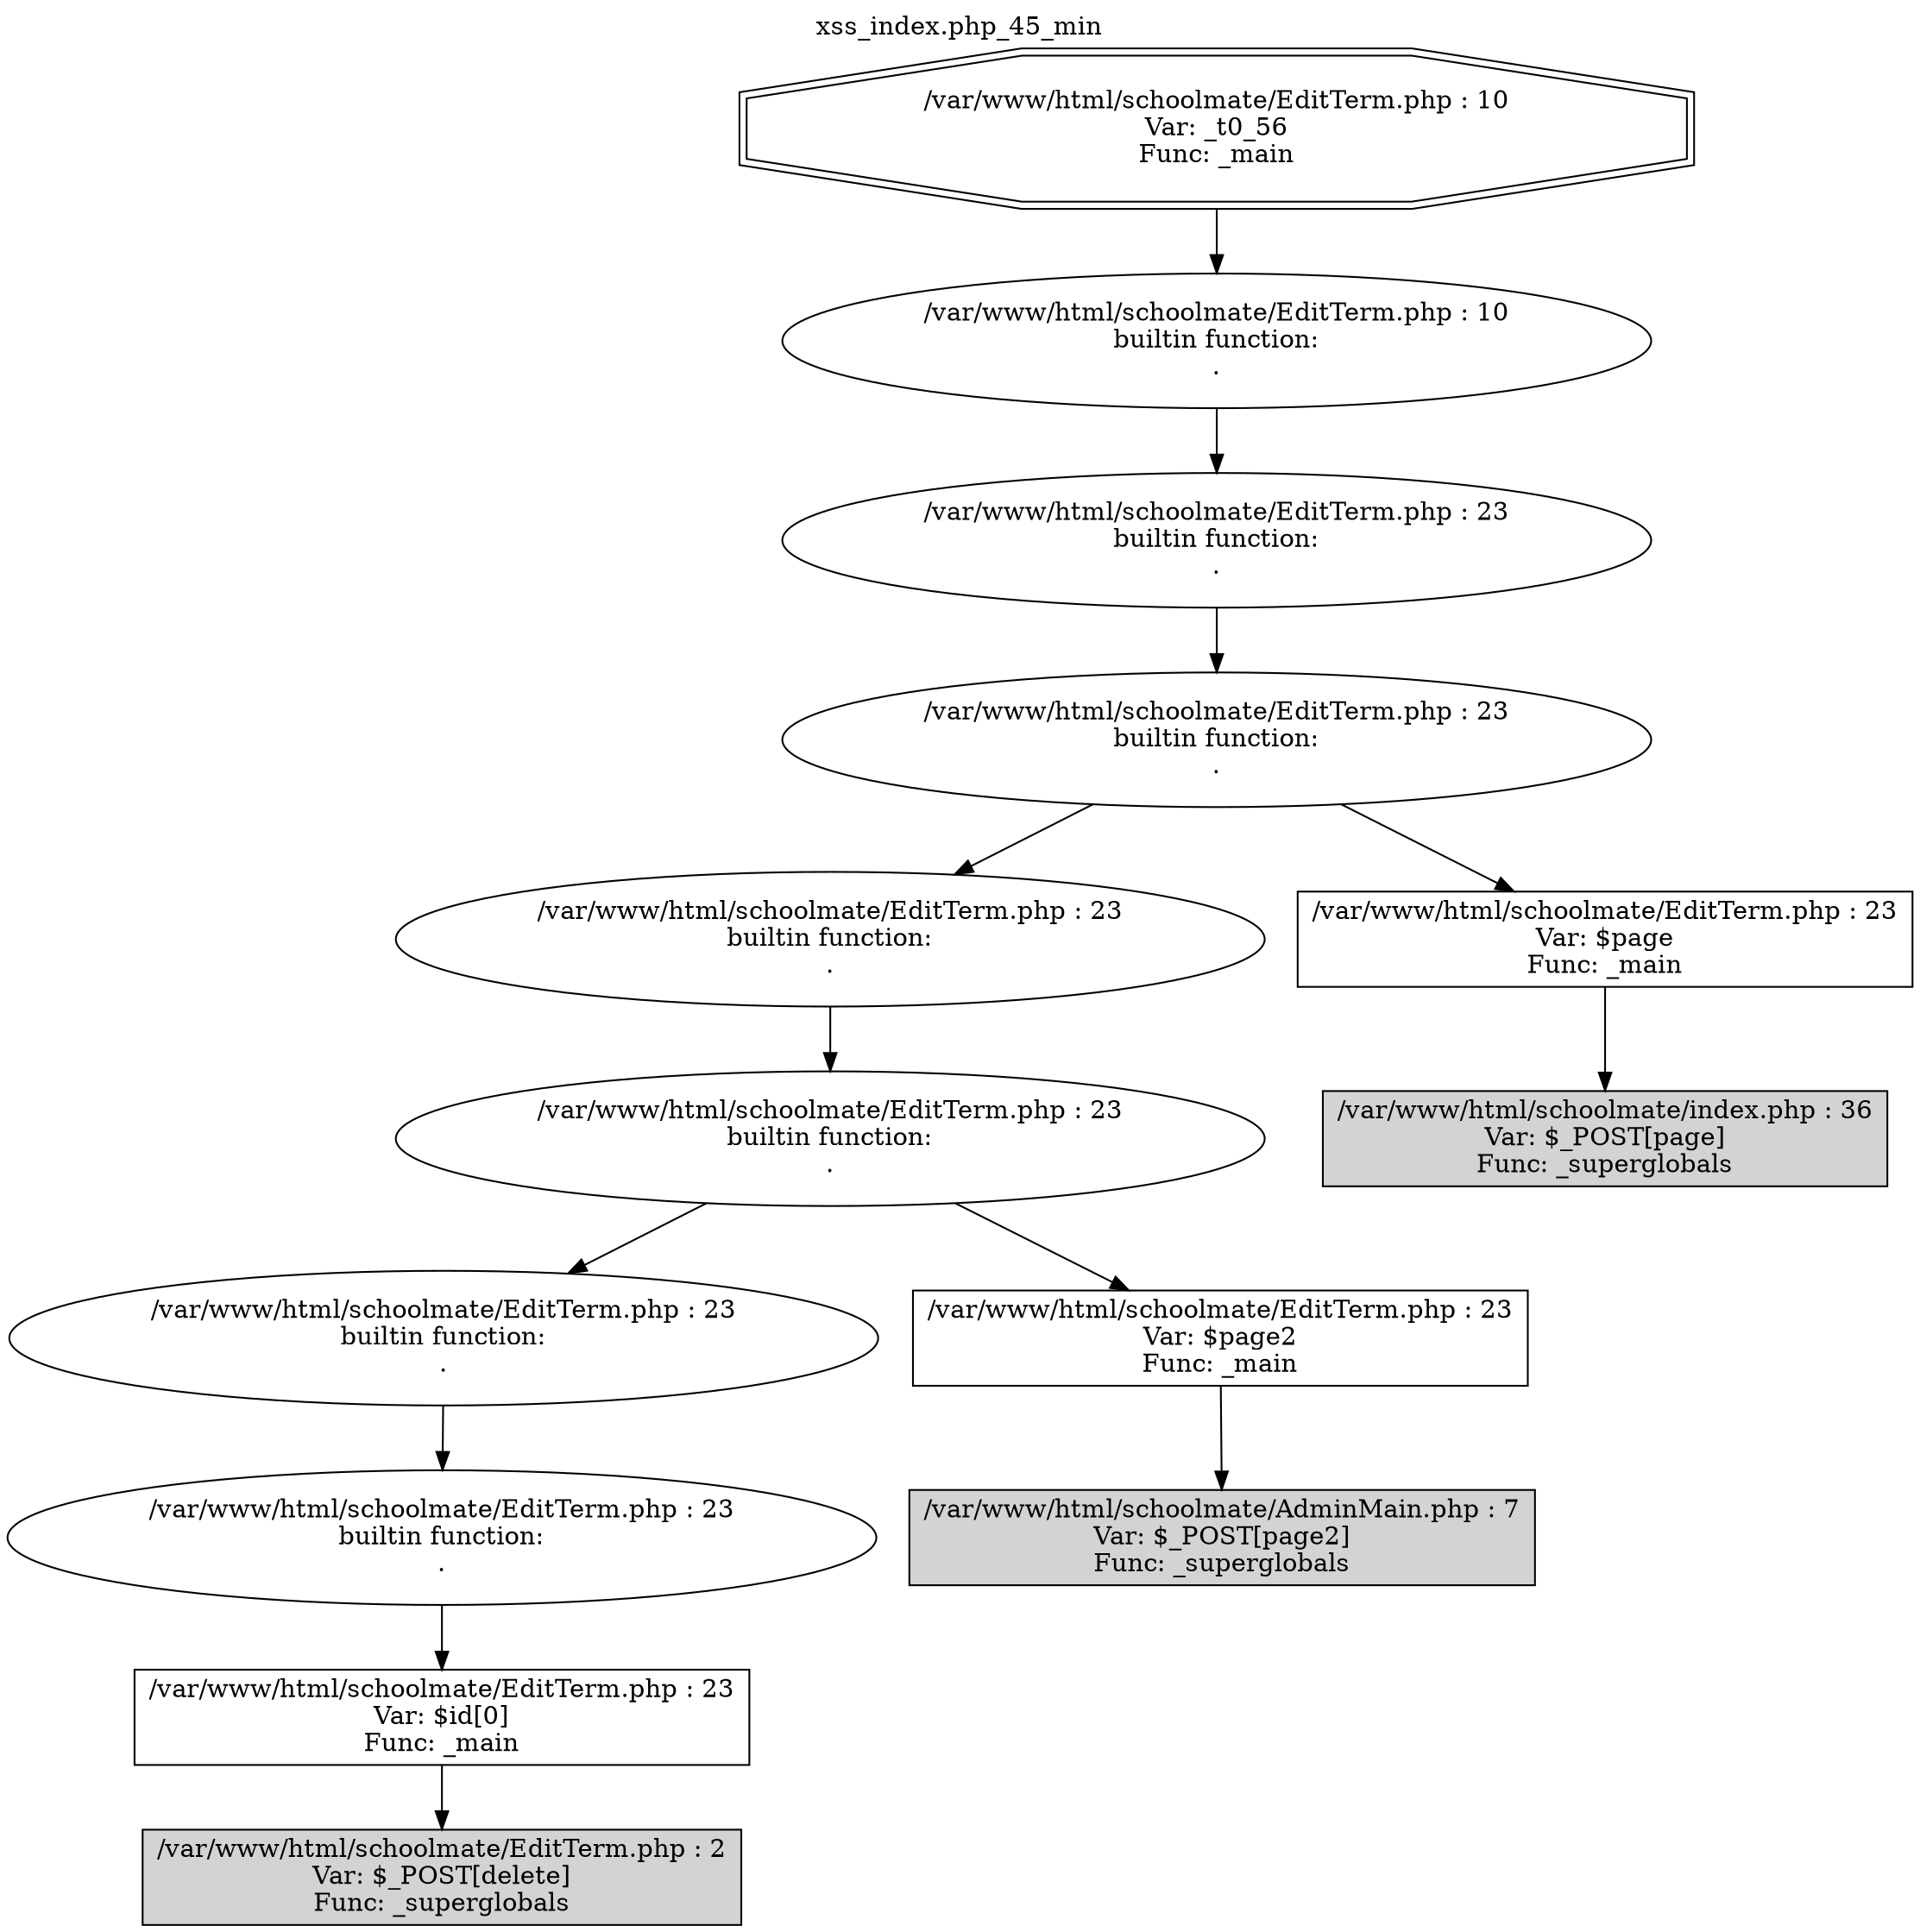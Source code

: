 digraph cfg {
  label="xss_index.php_45_min";
  labelloc=t;
  n1 [shape=doubleoctagon, label="/var/www/html/schoolmate/EditTerm.php : 10\nVar: _t0_56\nFunc: _main\n"];
  n2 [shape=ellipse, label="/var/www/html/schoolmate/EditTerm.php : 10\nbuiltin function:\n.\n"];
  n3 [shape=ellipse, label="/var/www/html/schoolmate/EditTerm.php : 23\nbuiltin function:\n.\n"];
  n4 [shape=ellipse, label="/var/www/html/schoolmate/EditTerm.php : 23\nbuiltin function:\n.\n"];
  n5 [shape=ellipse, label="/var/www/html/schoolmate/EditTerm.php : 23\nbuiltin function:\n.\n"];
  n6 [shape=ellipse, label="/var/www/html/schoolmate/EditTerm.php : 23\nbuiltin function:\n.\n"];
  n7 [shape=ellipse, label="/var/www/html/schoolmate/EditTerm.php : 23\nbuiltin function:\n.\n"];
  n8 [shape=ellipse, label="/var/www/html/schoolmate/EditTerm.php : 23\nbuiltin function:\n.\n"];
  n9 [shape=box, label="/var/www/html/schoolmate/EditTerm.php : 23\nVar: $id[0]\nFunc: _main\n"];
  n10 [shape=box, label="/var/www/html/schoolmate/EditTerm.php : 2\nVar: $_POST[delete]\nFunc: _superglobals\n",style=filled];
  n11 [shape=box, label="/var/www/html/schoolmate/EditTerm.php : 23\nVar: $page2\nFunc: _main\n"];
  n12 [shape=box, label="/var/www/html/schoolmate/AdminMain.php : 7\nVar: $_POST[page2]\nFunc: _superglobals\n",style=filled];
  n13 [shape=box, label="/var/www/html/schoolmate/EditTerm.php : 23\nVar: $page\nFunc: _main\n"];
  n14 [shape=box, label="/var/www/html/schoolmate/index.php : 36\nVar: $_POST[page]\nFunc: _superglobals\n",style=filled];
  n1 -> n2;
  n2 -> n3;
  n3 -> n4;
  n4 -> n5;
  n4 -> n13;
  n5 -> n6;
  n6 -> n7;
  n6 -> n11;
  n7 -> n8;
  n8 -> n9;
  n9 -> n10;
  n11 -> n12;
  n13 -> n14;
}

